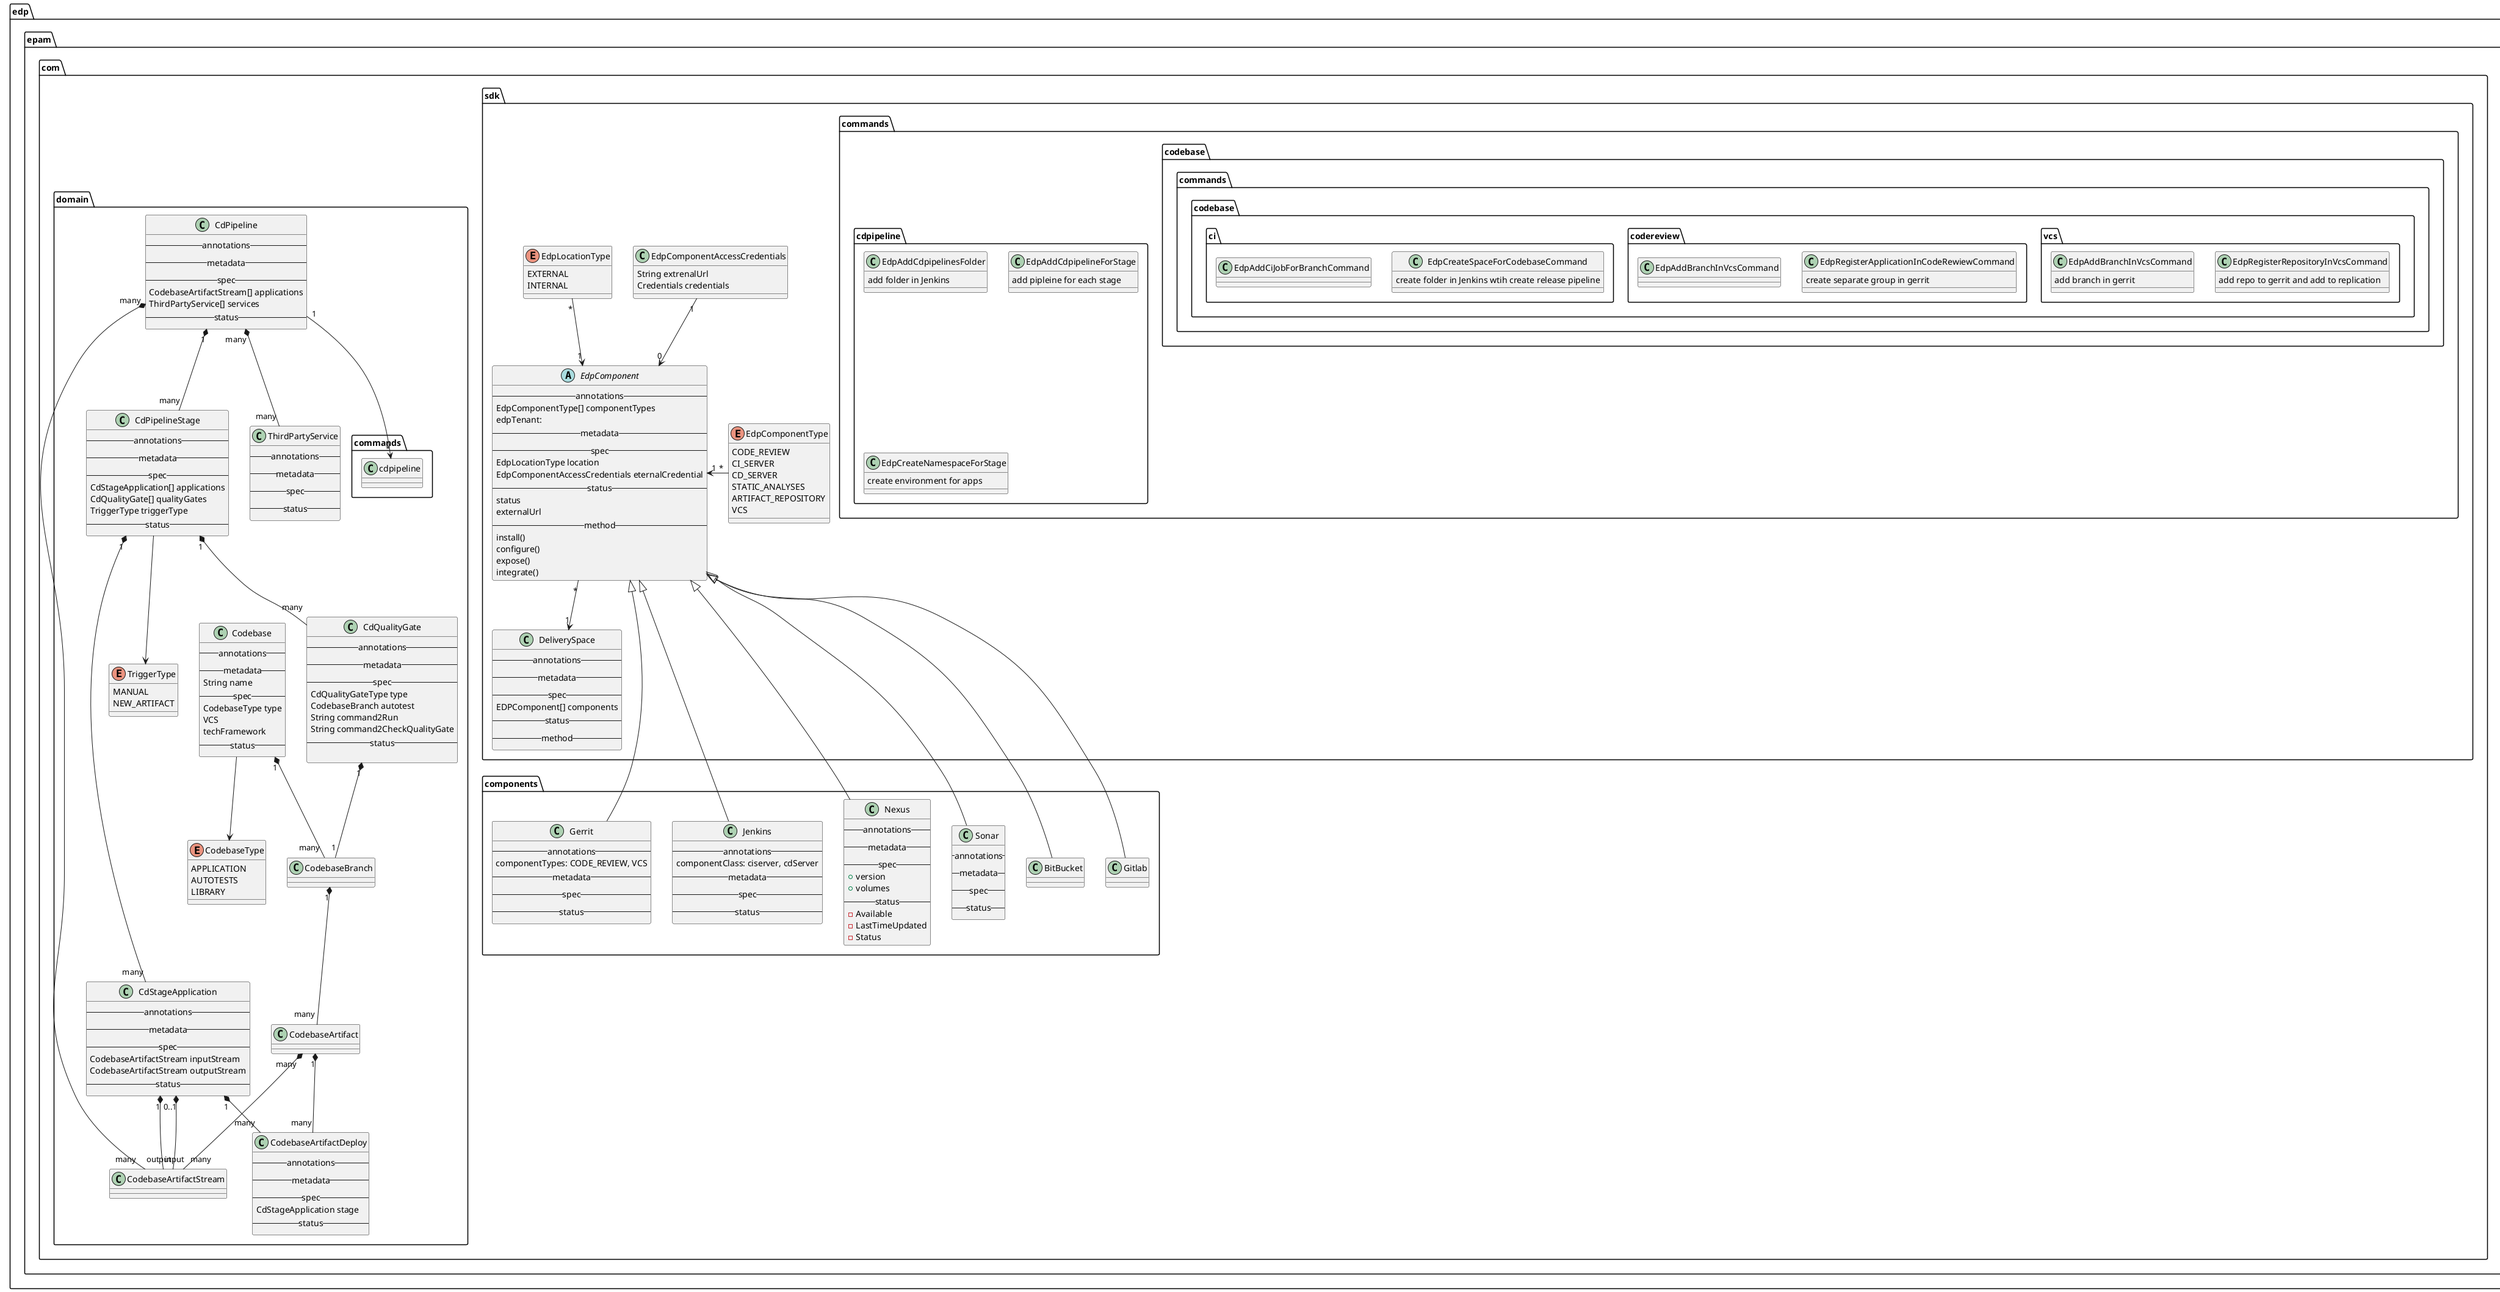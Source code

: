 @startuml

package edp.epam.com {

  package sdk {
    class DeliverySpace {
      -- annotations --
      -- metadata --
      -- spec --
      EDPComponent[] components
      -- status --
      -- method --
    }


    enum EdpComponentType {
      CODE_REVIEW
      CI_SERVER
      CD_SERVER
      STATIC_ANALYSES
      ARTIFACT_REPOSITORY
      VCS
    }

    EdpComponentType "*" -left-> "1" EdpComponent

    enum EdpLocationType {
      EXTERNAL
      INTERNAL
    }
    EdpLocationType "*" --> "1" EdpComponent

    class EdpComponentAccessCredentials {
      String extrenalUrl
      Credentials credentials
    }
    EdpComponentAccessCredentials "1" --> "0" EdpComponent


    abstract class EdpComponent {
      -- annotations --
      EdpComponentType[] componentTypes
      edpTenant:
      -- metadata --
      -- spec --
      EdpLocationType location
      EdpComponentAccessCredentials eternalCredential
      -- status --
      status
      externalUrl
      -- method --
      install()
      configure()
      expose()
      integrate()
    }
    EdpComponent "*" --> "1" DeliverySpace

    package commands.codebase {
      package commands.codebase.vcs {
        class EdpRegisterRepositoryInVcsCommand {
          add repo to gerrit and add to replication
        }
        class EdpAddBranchInVcsCommand {
          add branch in gerrit
        }
      }
      package commands.codebase.codereview {
        class EdpRegisterApplicationInCodeRewiewCommand {
          create separate group in gerrit
        }
        class EdpAddBranchInVcsCommand {
        }
      }
      package commands.codebase.ci {
        class EdpCreateSpaceForCodebaseCommand {
          create folder in Jenkins wtih create release pipeline
        }
        class EdpAddCiJobForBranchCommand {
        }
      }
    }
    package commands.cdpipeline {
      class EdpAddCdpipelinesFolder {
        add folder in Jenkins
      }
      class EdpAddCdpipelineForStage {
        add pipleine for each stage
      }
      class EdpCreateNamespaceForStage {
        create environment for apps
      }
    }
  }

  package domain {


    class Codebase {
      -- annotations --
      -- metadata --
      String name
      -- spec --
      CodebaseType type
      VCS
      techFramework
      -- status --
    }

    enum CodebaseType {
      APPLICATION
      AUTOTESTS
      LIBRARY
    }
    Codebase --> CodebaseType


    class ThirdPartyService {
      -- annotations --
      -- metadata --
      -- spec --
      -- status --
    }

    class CodebaseBranch {
    }
    Codebase "1" *-- "many" CodebaseBranch


    class CodebaseArtifact {
    }
    CodebaseBranch "1" *-- "many" CodebaseArtifact

    class CodebaseArtifactStream {
    }
    CodebaseArtifact "many" *-- "many" CodebaseArtifactStream


    class CodebaseArtifactDeploy {
      -- annotations --
      -- metadata --
      -- spec --
        CdStageApplication stage
      -- status --
    }
    CodebaseArtifact "1" *-- "many" CodebaseArtifactDeploy

    class CdPipeline {
      -- annotations --
      -- metadata --
      -- spec --
        CodebaseArtifactStream[] applications
        ThirdPartyService[] services
      -- status --
    }
    CdPipeline "1" --> "*" commands.cdpipeline
    CdPipeline "many" *-- "many" CodebaseArtifactStream
    CdPipeline "many" *-- "many" ThirdPartyService

    class CdPipelineStage {
      -- annotations --
      -- metadata --
      -- spec --
        CdStageApplication[] applications
        CdQualityGate[] qualityGates
        TriggerType triggerType
      -- status --
    }
    CdPipelineStage "1" *-- "many" CdStageApplication
    CdPipelineStage "1" *-- "many" CdQualityGate

    enum TriggerType {
      MANUAL
      NEW_ARTIFACT
    }
    CdPipelineStage --> TriggerType

    class CdStageApplication {
      -- annotations --
      -- metadata --
      -- spec --
        CodebaseArtifactStream inputStream
        CodebaseArtifactStream outputStream
      -- status --
    }
    CdStageApplication "1" *-- "input" CodebaseArtifactStream
    CdStageApplication "0..1" *-- "output" CodebaseArtifactStream
    CdStageApplication "1" *-- "many" CodebaseArtifactDeploy

    CdPipeline "1" *-- "many" CdPipelineStage

    class CdQualityGate {
      -- annotations --
      -- metadata --
      -- spec --
        CdQualityGateType type
        CodebaseBranch autotest
        String command2Run
        String command2CheckQualityGate
      -- status --

    }
    CdQualityGate "1" *-- "1" CodebaseBranch


  }

  package components {
    class Gerrit {
      -- annotations --
      componentTypes: CODE_REVIEW, VCS
      -- metadata --
      -- spec --
      -- status --
    }

    class Jenkins {
      -- annotations --
      componentClass: ciserver, cdServer
      -- metadata --
      -- spec --
      -- status --
    }

    class Nexus {
      -- annotations --
      -- metadata --
      -- spec --
	  + version
      + volumes
      -- status --
      - Available
      - LastTimeUpdated
      - Status
    }

    class Sonar {
      -- annotations --
      -- metadata --
      -- spec --
      -- status --
    }

    class BitBucket {
    }


    class Gitlab {
    }
    EdpComponent<|---Gerrit
    EdpComponent<|---Jenkins
    EdpComponent<|---Nexus
    EdpComponent<|---Sonar
    EdpComponent<|---BitBucket
    EdpComponent<|---Gitlab
  }
}

@enduml